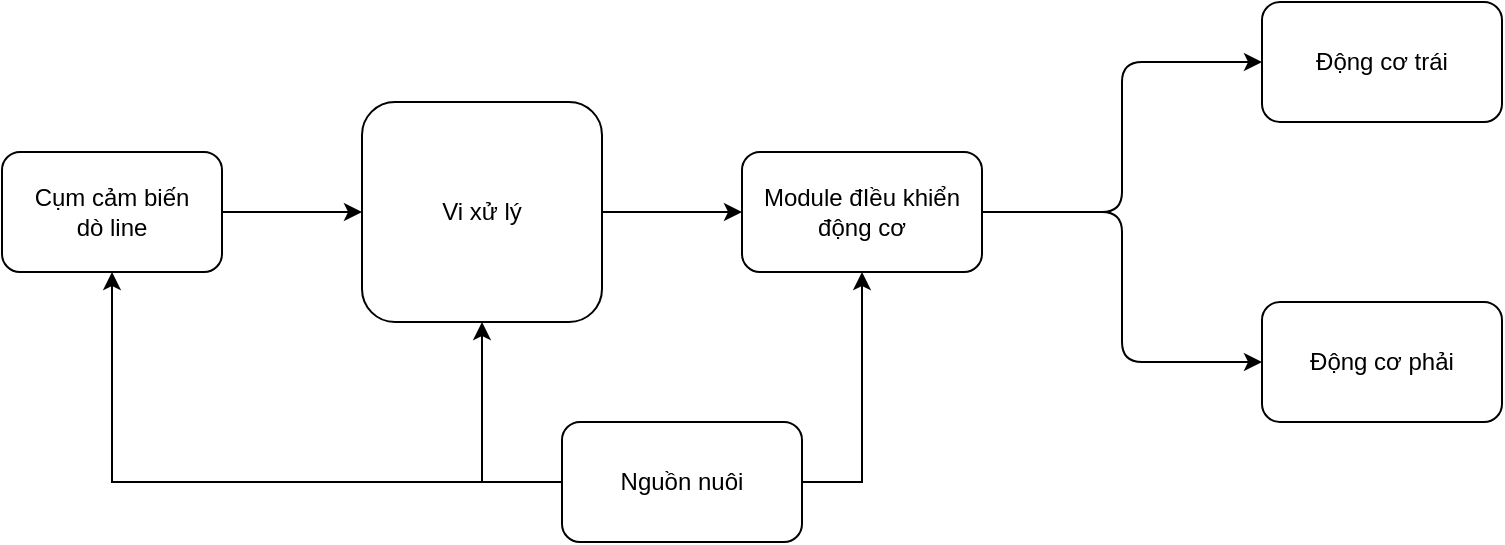 <mxfile version="14.6.5" type="github">
  <diagram id="vcav21McILWXd69tvjs4" name="Page-1">
    <mxGraphModel dx="865" dy="514" grid="1" gridSize="10" guides="1" tooltips="1" connect="1" arrows="1" fold="1" page="1" pageScale="1" pageWidth="850" pageHeight="1100" math="0" shadow="0">
      <root>
        <mxCell id="0" />
        <mxCell id="1" parent="0" />
        <mxCell id="ugrlqZ2s3Ti2lJgSSaQY-14" style="edgeStyle=orthogonalEdgeStyle;rounded=0;orthogonalLoop=1;jettySize=auto;html=1;exitX=0;exitY=0.5;exitDx=0;exitDy=0;entryX=0.5;entryY=1;entryDx=0;entryDy=0;" edge="1" parent="1" source="ugrlqZ2s3Ti2lJgSSaQY-1" target="ugrlqZ2s3Ti2lJgSSaQY-3">
          <mxGeometry relative="1" as="geometry" />
        </mxCell>
        <mxCell id="ugrlqZ2s3Ti2lJgSSaQY-31" style="edgeStyle=orthogonalEdgeStyle;rounded=0;orthogonalLoop=1;jettySize=auto;html=1;exitX=1;exitY=0.5;exitDx=0;exitDy=0;entryX=0.5;entryY=1;entryDx=0;entryDy=0;" edge="1" parent="1" source="ugrlqZ2s3Ti2lJgSSaQY-1" target="ugrlqZ2s3Ti2lJgSSaQY-6">
          <mxGeometry relative="1" as="geometry" />
        </mxCell>
        <mxCell id="ugrlqZ2s3Ti2lJgSSaQY-1" value="Nguồn nuôi" style="rounded=1;whiteSpace=wrap;html=1;" vertex="1" parent="1">
          <mxGeometry x="340" y="430" width="120" height="60" as="geometry" />
        </mxCell>
        <mxCell id="ugrlqZ2s3Ti2lJgSSaQY-16" value="" style="edgeStyle=orthogonalEdgeStyle;rounded=0;orthogonalLoop=1;jettySize=auto;html=1;" edge="1" parent="1" source="ugrlqZ2s3Ti2lJgSSaQY-3" target="ugrlqZ2s3Ti2lJgSSaQY-4">
          <mxGeometry relative="1" as="geometry" />
        </mxCell>
        <mxCell id="ugrlqZ2s3Ti2lJgSSaQY-3" value="Cụm cảm biến &lt;br&gt;dò line" style="rounded=1;whiteSpace=wrap;html=1;" vertex="1" parent="1">
          <mxGeometry x="60" y="295" width="110" height="60" as="geometry" />
        </mxCell>
        <mxCell id="ugrlqZ2s3Ti2lJgSSaQY-15" value="" style="edgeStyle=orthogonalEdgeStyle;rounded=0;orthogonalLoop=1;jettySize=auto;html=1;" edge="1" parent="1" source="ugrlqZ2s3Ti2lJgSSaQY-4" target="ugrlqZ2s3Ti2lJgSSaQY-6">
          <mxGeometry relative="1" as="geometry" />
        </mxCell>
        <mxCell id="ugrlqZ2s3Ti2lJgSSaQY-4" value="Vi xử lý" style="rounded=1;whiteSpace=wrap;html=1;" vertex="1" parent="1">
          <mxGeometry x="240" y="270" width="120" height="110" as="geometry" />
        </mxCell>
        <mxCell id="ugrlqZ2s3Ti2lJgSSaQY-5" value="Động cơ trái" style="rounded=1;whiteSpace=wrap;html=1;" vertex="1" parent="1">
          <mxGeometry x="690" y="220" width="120" height="60" as="geometry" />
        </mxCell>
        <mxCell id="ugrlqZ2s3Ti2lJgSSaQY-6" value="Module đIều khiển động cơ" style="rounded=1;whiteSpace=wrap;html=1;" vertex="1" parent="1">
          <mxGeometry x="430" y="295" width="120" height="60" as="geometry" />
        </mxCell>
        <mxCell id="ugrlqZ2s3Ti2lJgSSaQY-7" value="Động cơ phải" style="rounded=1;whiteSpace=wrap;html=1;" vertex="1" parent="1">
          <mxGeometry x="690" y="370" width="120" height="60" as="geometry" />
        </mxCell>
        <mxCell id="ugrlqZ2s3Ti2lJgSSaQY-22" value="" style="endArrow=classic;html=1;entryX=0.5;entryY=1;entryDx=0;entryDy=0;" edge="1" parent="1" target="ugrlqZ2s3Ti2lJgSSaQY-4">
          <mxGeometry width="50" height="50" relative="1" as="geometry">
            <mxPoint x="300" y="460" as="sourcePoint" />
            <mxPoint x="380" y="290" as="targetPoint" />
          </mxGeometry>
        </mxCell>
        <mxCell id="ugrlqZ2s3Ti2lJgSSaQY-29" value="" style="endArrow=classic;html=1;exitX=1;exitY=0.5;exitDx=0;exitDy=0;entryX=0;entryY=0.5;entryDx=0;entryDy=0;" edge="1" parent="1" source="ugrlqZ2s3Ti2lJgSSaQY-6" target="ugrlqZ2s3Ti2lJgSSaQY-7">
          <mxGeometry width="50" height="50" relative="1" as="geometry">
            <mxPoint x="620" y="320" as="sourcePoint" />
            <mxPoint x="450" y="290" as="targetPoint" />
            <Array as="points">
              <mxPoint x="620" y="325" />
              <mxPoint x="620" y="400" />
            </Array>
          </mxGeometry>
        </mxCell>
        <mxCell id="ugrlqZ2s3Ti2lJgSSaQY-30" value="" style="endArrow=classic;html=1;exitX=1;exitY=0.5;exitDx=0;exitDy=0;entryX=0;entryY=0.5;entryDx=0;entryDy=0;" edge="1" parent="1" source="ugrlqZ2s3Ti2lJgSSaQY-6" target="ugrlqZ2s3Ti2lJgSSaQY-5">
          <mxGeometry width="50" height="50" relative="1" as="geometry">
            <mxPoint x="400" y="340" as="sourcePoint" />
            <mxPoint x="450" y="290" as="targetPoint" />
            <Array as="points">
              <mxPoint x="620" y="325" />
              <mxPoint x="620" y="250" />
            </Array>
          </mxGeometry>
        </mxCell>
      </root>
    </mxGraphModel>
  </diagram>
</mxfile>
